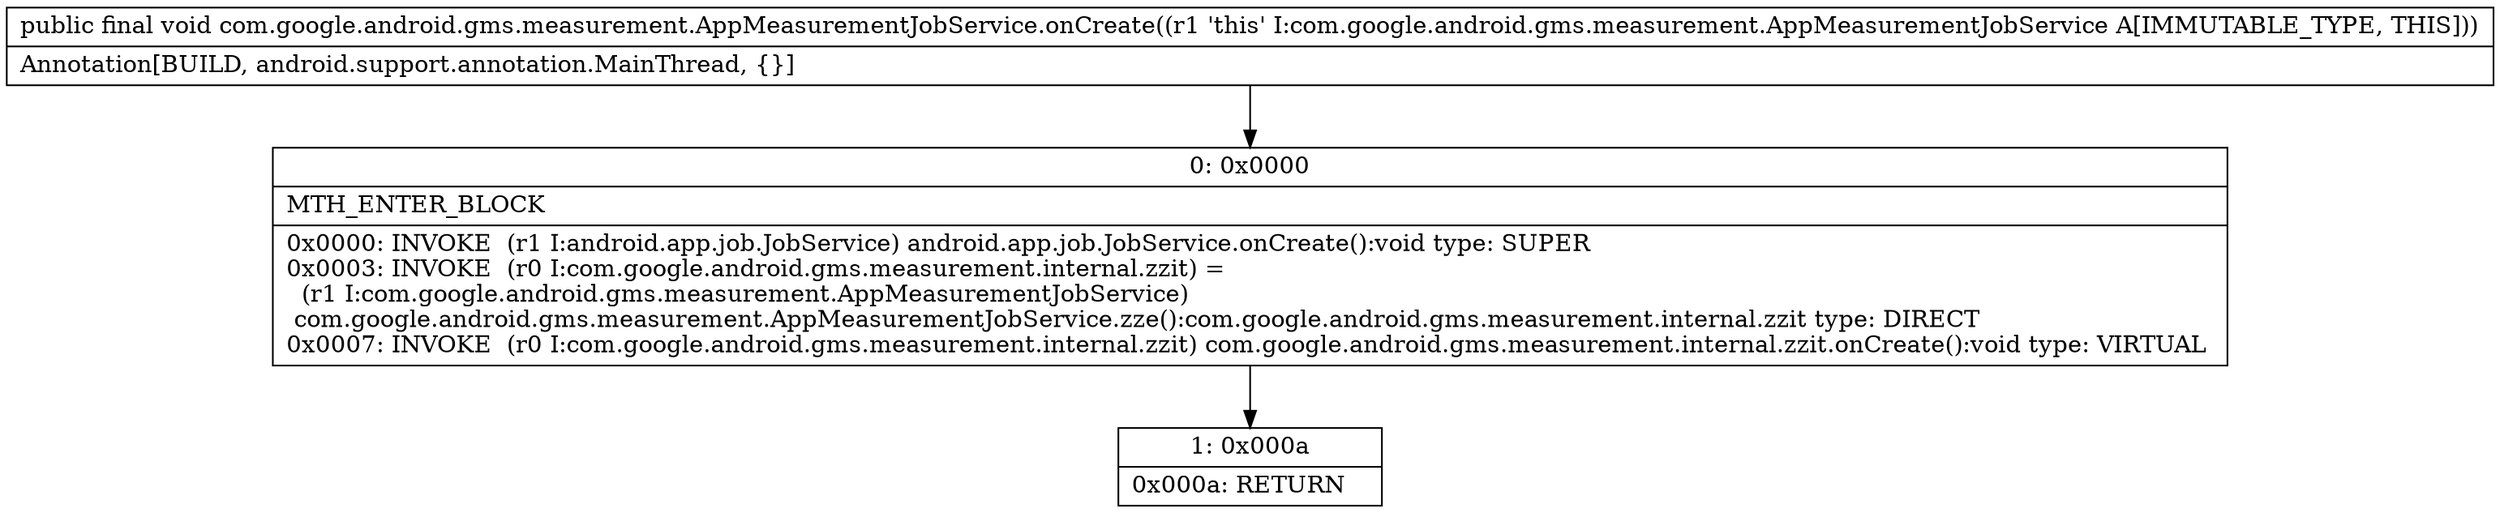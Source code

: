 digraph "CFG forcom.google.android.gms.measurement.AppMeasurementJobService.onCreate()V" {
Node_0 [shape=record,label="{0\:\ 0x0000|MTH_ENTER_BLOCK\l|0x0000: INVOKE  (r1 I:android.app.job.JobService) android.app.job.JobService.onCreate():void type: SUPER \l0x0003: INVOKE  (r0 I:com.google.android.gms.measurement.internal.zzit) = \l  (r1 I:com.google.android.gms.measurement.AppMeasurementJobService)\l com.google.android.gms.measurement.AppMeasurementJobService.zze():com.google.android.gms.measurement.internal.zzit type: DIRECT \l0x0007: INVOKE  (r0 I:com.google.android.gms.measurement.internal.zzit) com.google.android.gms.measurement.internal.zzit.onCreate():void type: VIRTUAL \l}"];
Node_1 [shape=record,label="{1\:\ 0x000a|0x000a: RETURN   \l}"];
MethodNode[shape=record,label="{public final void com.google.android.gms.measurement.AppMeasurementJobService.onCreate((r1 'this' I:com.google.android.gms.measurement.AppMeasurementJobService A[IMMUTABLE_TYPE, THIS]))  | Annotation[BUILD, android.support.annotation.MainThread, \{\}]\l}"];
MethodNode -> Node_0;
Node_0 -> Node_1;
}

